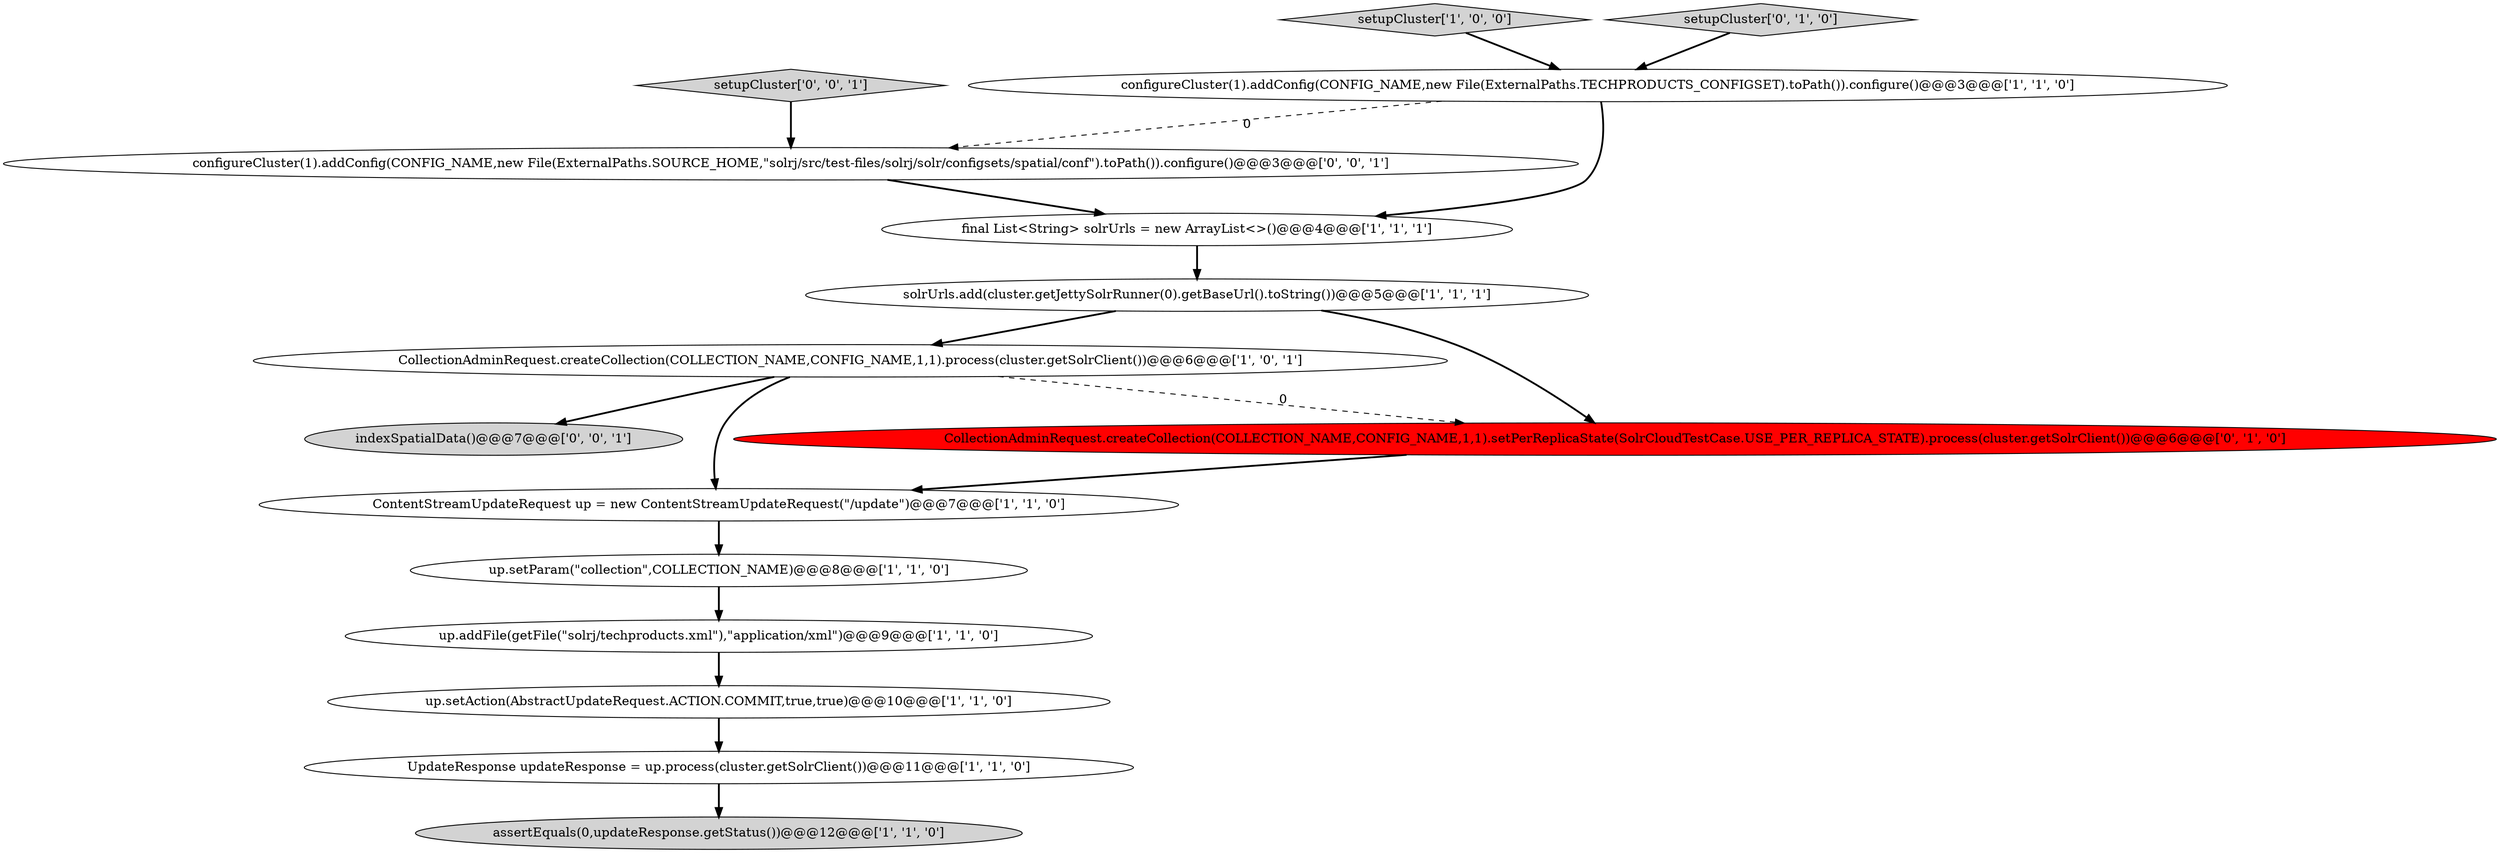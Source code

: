 digraph {
3 [style = filled, label = "assertEquals(0,updateResponse.getStatus())@@@12@@@['1', '1', '0']", fillcolor = lightgray, shape = ellipse image = "AAA0AAABBB1BBB"];
1 [style = filled, label = "setupCluster['1', '0', '0']", fillcolor = lightgray, shape = diamond image = "AAA0AAABBB1BBB"];
15 [style = filled, label = "setupCluster['0', '0', '1']", fillcolor = lightgray, shape = diamond image = "AAA0AAABBB3BBB"];
9 [style = filled, label = "configureCluster(1).addConfig(CONFIG_NAME,new File(ExternalPaths.TECHPRODUCTS_CONFIGSET).toPath()).configure()@@@3@@@['1', '1', '0']", fillcolor = white, shape = ellipse image = "AAA0AAABBB1BBB"];
12 [style = filled, label = "setupCluster['0', '1', '0']", fillcolor = lightgray, shape = diamond image = "AAA0AAABBB2BBB"];
13 [style = filled, label = "indexSpatialData()@@@7@@@['0', '0', '1']", fillcolor = lightgray, shape = ellipse image = "AAA0AAABBB3BBB"];
5 [style = filled, label = "UpdateResponse updateResponse = up.process(cluster.getSolrClient())@@@11@@@['1', '1', '0']", fillcolor = white, shape = ellipse image = "AAA0AAABBB1BBB"];
0 [style = filled, label = "final List<String> solrUrls = new ArrayList<>()@@@4@@@['1', '1', '1']", fillcolor = white, shape = ellipse image = "AAA0AAABBB1BBB"];
7 [style = filled, label = "up.addFile(getFile(\"solrj/techproducts.xml\"),\"application/xml\")@@@9@@@['1', '1', '0']", fillcolor = white, shape = ellipse image = "AAA0AAABBB1BBB"];
6 [style = filled, label = "CollectionAdminRequest.createCollection(COLLECTION_NAME,CONFIG_NAME,1,1).process(cluster.getSolrClient())@@@6@@@['1', '0', '1']", fillcolor = white, shape = ellipse image = "AAA0AAABBB1BBB"];
10 [style = filled, label = "up.setAction(AbstractUpdateRequest.ACTION.COMMIT,true,true)@@@10@@@['1', '1', '0']", fillcolor = white, shape = ellipse image = "AAA0AAABBB1BBB"];
8 [style = filled, label = "ContentStreamUpdateRequest up = new ContentStreamUpdateRequest(\"/update\")@@@7@@@['1', '1', '0']", fillcolor = white, shape = ellipse image = "AAA0AAABBB1BBB"];
11 [style = filled, label = "CollectionAdminRequest.createCollection(COLLECTION_NAME,CONFIG_NAME,1,1).setPerReplicaState(SolrCloudTestCase.USE_PER_REPLICA_STATE).process(cluster.getSolrClient())@@@6@@@['0', '1', '0']", fillcolor = red, shape = ellipse image = "AAA1AAABBB2BBB"];
2 [style = filled, label = "up.setParam(\"collection\",COLLECTION_NAME)@@@8@@@['1', '1', '0']", fillcolor = white, shape = ellipse image = "AAA0AAABBB1BBB"];
14 [style = filled, label = "configureCluster(1).addConfig(CONFIG_NAME,new File(ExternalPaths.SOURCE_HOME,\"solrj/src/test-files/solrj/solr/configsets/spatial/conf\").toPath()).configure()@@@3@@@['0', '0', '1']", fillcolor = white, shape = ellipse image = "AAA0AAABBB3BBB"];
4 [style = filled, label = "solrUrls.add(cluster.getJettySolrRunner(0).getBaseUrl().toString())@@@5@@@['1', '1', '1']", fillcolor = white, shape = ellipse image = "AAA0AAABBB1BBB"];
5->3 [style = bold, label=""];
11->8 [style = bold, label=""];
9->14 [style = dashed, label="0"];
2->7 [style = bold, label=""];
10->5 [style = bold, label=""];
9->0 [style = bold, label=""];
14->0 [style = bold, label=""];
8->2 [style = bold, label=""];
4->11 [style = bold, label=""];
12->9 [style = bold, label=""];
0->4 [style = bold, label=""];
4->6 [style = bold, label=""];
7->10 [style = bold, label=""];
15->14 [style = bold, label=""];
6->13 [style = bold, label=""];
1->9 [style = bold, label=""];
6->8 [style = bold, label=""];
6->11 [style = dashed, label="0"];
}
